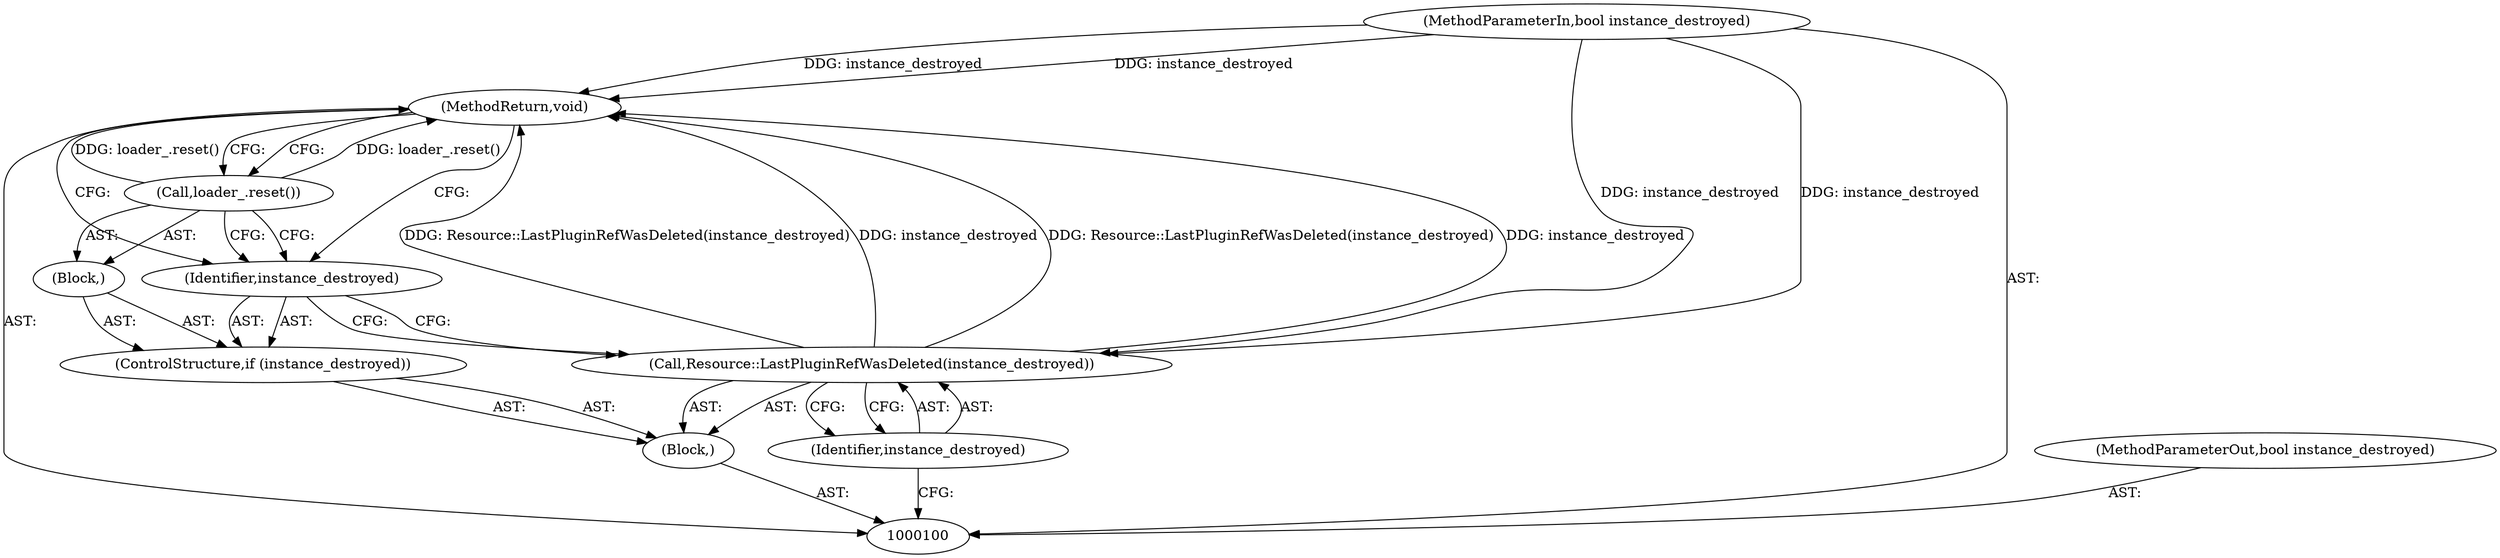 digraph "1_Chrome_55ef04e135edaa9abfbf3647634b11ed57dc49e9" {
"1000109" [label="(MethodReturn,void)"];
"1000101" [label="(MethodParameterIn,bool instance_destroyed)"];
"1000120" [label="(MethodParameterOut,bool instance_destroyed)"];
"1000102" [label="(Block,)"];
"1000103" [label="(Call,Resource::LastPluginRefWasDeleted(instance_destroyed))"];
"1000104" [label="(Identifier,instance_destroyed)"];
"1000105" [label="(ControlStructure,if (instance_destroyed))"];
"1000107" [label="(Block,)"];
"1000106" [label="(Identifier,instance_destroyed)"];
"1000108" [label="(Call,loader_.reset())"];
"1000109" -> "1000100"  [label="AST: "];
"1000109" -> "1000108"  [label="CFG: "];
"1000109" -> "1000106"  [label="CFG: "];
"1000108" -> "1000109"  [label="DDG: loader_.reset()"];
"1000103" -> "1000109"  [label="DDG: Resource::LastPluginRefWasDeleted(instance_destroyed)"];
"1000103" -> "1000109"  [label="DDG: instance_destroyed"];
"1000101" -> "1000109"  [label="DDG: instance_destroyed"];
"1000101" -> "1000100"  [label="AST: "];
"1000101" -> "1000109"  [label="DDG: instance_destroyed"];
"1000101" -> "1000103"  [label="DDG: instance_destroyed"];
"1000120" -> "1000100"  [label="AST: "];
"1000102" -> "1000100"  [label="AST: "];
"1000103" -> "1000102"  [label="AST: "];
"1000105" -> "1000102"  [label="AST: "];
"1000103" -> "1000102"  [label="AST: "];
"1000103" -> "1000104"  [label="CFG: "];
"1000104" -> "1000103"  [label="AST: "];
"1000106" -> "1000103"  [label="CFG: "];
"1000103" -> "1000109"  [label="DDG: Resource::LastPluginRefWasDeleted(instance_destroyed)"];
"1000103" -> "1000109"  [label="DDG: instance_destroyed"];
"1000101" -> "1000103"  [label="DDG: instance_destroyed"];
"1000104" -> "1000103"  [label="AST: "];
"1000104" -> "1000100"  [label="CFG: "];
"1000103" -> "1000104"  [label="CFG: "];
"1000105" -> "1000102"  [label="AST: "];
"1000106" -> "1000105"  [label="AST: "];
"1000107" -> "1000105"  [label="AST: "];
"1000107" -> "1000105"  [label="AST: "];
"1000108" -> "1000107"  [label="AST: "];
"1000106" -> "1000105"  [label="AST: "];
"1000106" -> "1000103"  [label="CFG: "];
"1000108" -> "1000106"  [label="CFG: "];
"1000109" -> "1000106"  [label="CFG: "];
"1000108" -> "1000107"  [label="AST: "];
"1000108" -> "1000106"  [label="CFG: "];
"1000109" -> "1000108"  [label="CFG: "];
"1000108" -> "1000109"  [label="DDG: loader_.reset()"];
}
